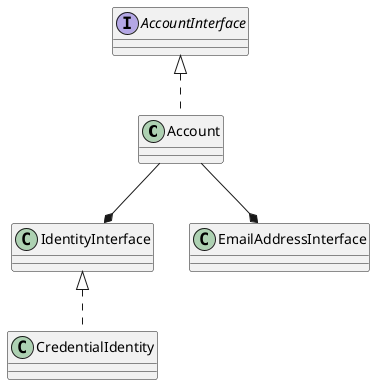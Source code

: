 @startuml

class Account implements AccountInterface
Account --* IdentityInterface
Account --* EmailAddressInterface

class CredentialIdentity implements IdentityInterface

@enduml
